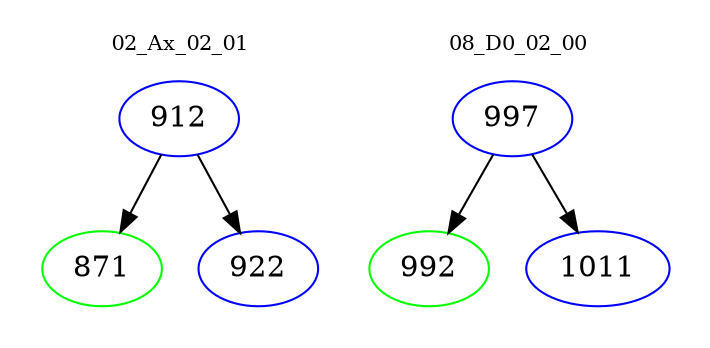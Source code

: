 digraph{
subgraph cluster_0 {
color = white
label = "02_Ax_02_01";
fontsize=10;
T0_912 [label="912", color="blue"]
T0_912 -> T0_871 [color="black"]
T0_871 [label="871", color="green"]
T0_912 -> T0_922 [color="black"]
T0_922 [label="922", color="blue"]
}
subgraph cluster_1 {
color = white
label = "08_D0_02_00";
fontsize=10;
T1_997 [label="997", color="blue"]
T1_997 -> T1_992 [color="black"]
T1_992 [label="992", color="green"]
T1_997 -> T1_1011 [color="black"]
T1_1011 [label="1011", color="blue"]
}
}
